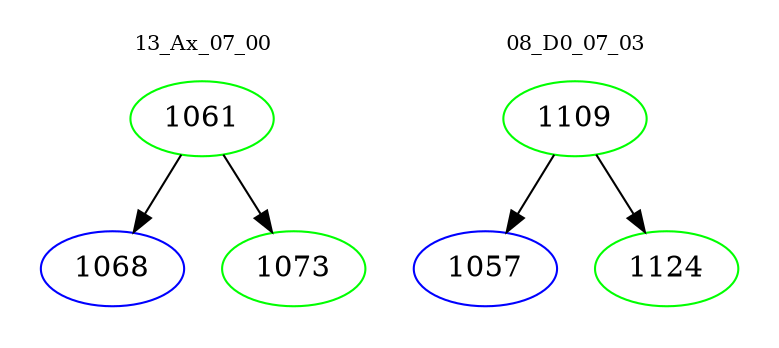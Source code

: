 digraph{
subgraph cluster_0 {
color = white
label = "13_Ax_07_00";
fontsize=10;
T0_1061 [label="1061", color="green"]
T0_1061 -> T0_1068 [color="black"]
T0_1068 [label="1068", color="blue"]
T0_1061 -> T0_1073 [color="black"]
T0_1073 [label="1073", color="green"]
}
subgraph cluster_1 {
color = white
label = "08_D0_07_03";
fontsize=10;
T1_1109 [label="1109", color="green"]
T1_1109 -> T1_1057 [color="black"]
T1_1057 [label="1057", color="blue"]
T1_1109 -> T1_1124 [color="black"]
T1_1124 [label="1124", color="green"]
}
}
